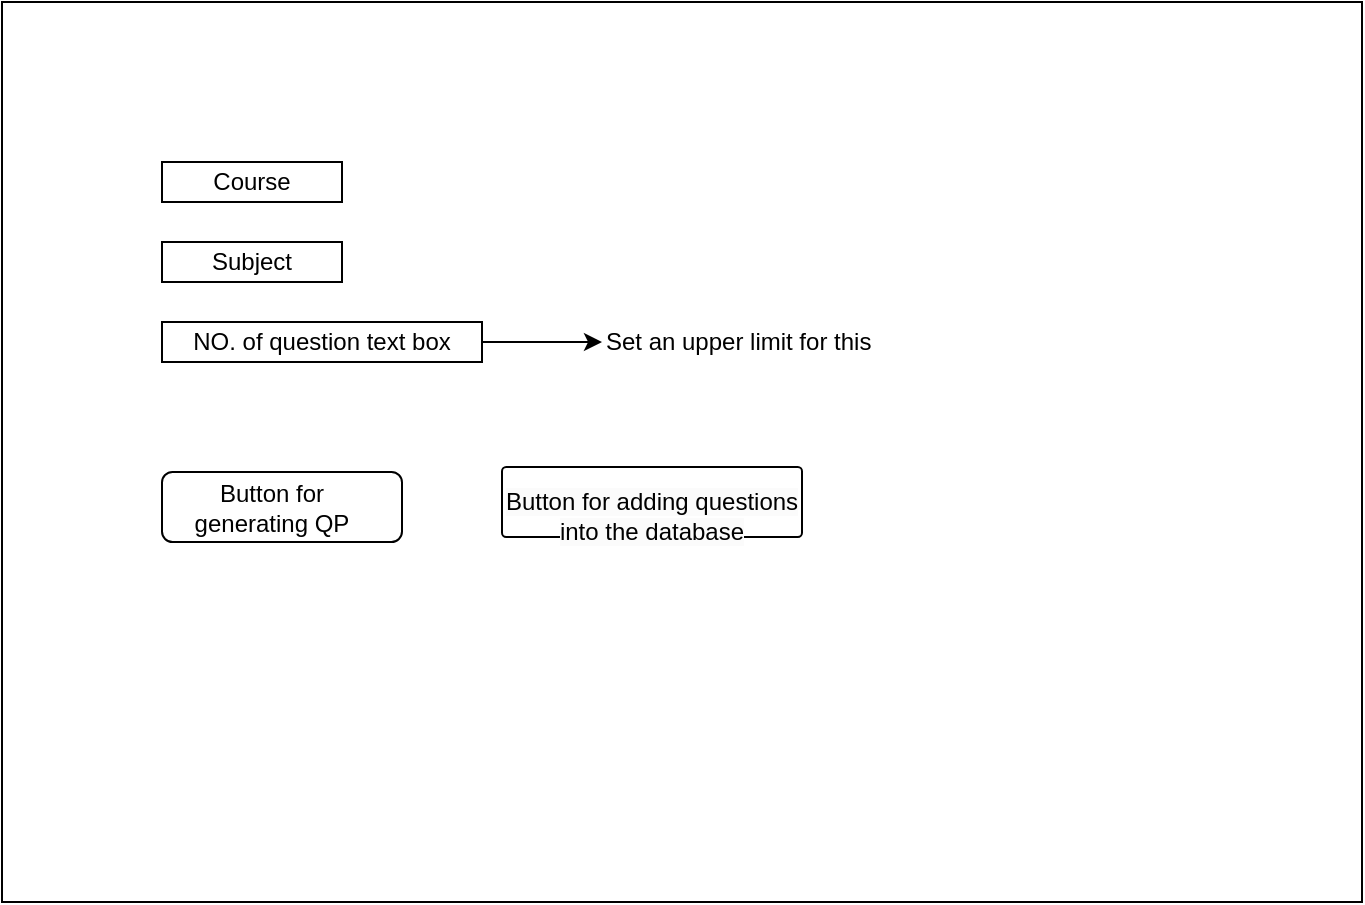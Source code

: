 <mxfile version="20.8.16" type="device"><diagram name="Page-1" id="U0S1QRdTU4Mx36GNP457"><mxGraphModel dx="1104" dy="508" grid="1" gridSize="10" guides="1" tooltips="1" connect="1" arrows="1" fold="1" page="1" pageScale="1" pageWidth="850" pageHeight="1100" math="0" shadow="0"><root><mxCell id="0"/><mxCell id="1" parent="0"/><mxCell id="4YJsLjg1rYLCDmPgfW7b-1" value="" style="rounded=0;whiteSpace=wrap;html=1;" vertex="1" parent="1"><mxGeometry x="120" y="10" width="680" height="450" as="geometry"/></mxCell><mxCell id="4YJsLjg1rYLCDmPgfW7b-2" value="" style="rounded=0;whiteSpace=wrap;html=1;" vertex="1" parent="1"><mxGeometry x="200" y="90" width="90" height="20" as="geometry"/></mxCell><mxCell id="4YJsLjg1rYLCDmPgfW7b-3" value="Course" style="text;strokeColor=none;align=center;fillColor=none;html=1;verticalAlign=middle;whiteSpace=wrap;rounded=0;" vertex="1" parent="1"><mxGeometry x="200" y="90" width="90" height="20" as="geometry"/></mxCell><mxCell id="4YJsLjg1rYLCDmPgfW7b-6" value="" style="rounded=0;whiteSpace=wrap;html=1;" vertex="1" parent="1"><mxGeometry x="200" y="130" width="90" height="20" as="geometry"/></mxCell><mxCell id="4YJsLjg1rYLCDmPgfW7b-9" value="Subject" style="text;strokeColor=none;align=center;fillColor=none;html=1;verticalAlign=middle;whiteSpace=wrap;rounded=0;" vertex="1" parent="1"><mxGeometry x="200" y="130" width="90" height="20" as="geometry"/></mxCell><mxCell id="4YJsLjg1rYLCDmPgfW7b-10" value="" style="rounded=0;whiteSpace=wrap;html=1;" vertex="1" parent="1"><mxGeometry x="200" y="170" width="160" height="20" as="geometry"/></mxCell><mxCell id="4YJsLjg1rYLCDmPgfW7b-13" style="edgeStyle=orthogonalEdgeStyle;rounded=0;orthogonalLoop=1;jettySize=auto;html=1;exitX=1;exitY=0.5;exitDx=0;exitDy=0;" edge="1" parent="1" source="4YJsLjg1rYLCDmPgfW7b-11" target="4YJsLjg1rYLCDmPgfW7b-12"><mxGeometry relative="1" as="geometry"/></mxCell><mxCell id="4YJsLjg1rYLCDmPgfW7b-11" value="NO. of question text box" style="text;strokeColor=none;align=center;fillColor=none;html=1;verticalAlign=middle;whiteSpace=wrap;rounded=0;" vertex="1" parent="1"><mxGeometry x="200" y="170" width="160" height="20" as="geometry"/></mxCell><mxCell id="4YJsLjg1rYLCDmPgfW7b-12" value="Set an upper limit for this&amp;nbsp;" style="text;strokeColor=none;align=center;fillColor=none;html=1;verticalAlign=middle;whiteSpace=wrap;rounded=0;" vertex="1" parent="1"><mxGeometry x="420" y="165" width="140" height="30" as="geometry"/></mxCell><mxCell id="4YJsLjg1rYLCDmPgfW7b-14" value="" style="rounded=1;whiteSpace=wrap;html=1;" vertex="1" parent="1"><mxGeometry x="200" y="245" width="120" height="35" as="geometry"/></mxCell><mxCell id="4YJsLjg1rYLCDmPgfW7b-15" value="Button for generating QP" style="text;strokeColor=none;align=center;fillColor=none;html=1;verticalAlign=middle;whiteSpace=wrap;rounded=0;" vertex="1" parent="1"><mxGeometry x="210" y="247.5" width="90" height="30" as="geometry"/></mxCell><mxCell id="4YJsLjg1rYLCDmPgfW7b-16" value="&lt;br&gt;&lt;br style=&quot;border-color: var(--border-color); color: rgb(0, 0, 0); font-family: Helvetica; font-size: 12px; font-style: normal; font-variant-ligatures: normal; font-variant-caps: normal; font-weight: 400; letter-spacing: normal; orphans: 2; text-align: center; text-indent: 0px; text-transform: none; widows: 2; word-spacing: 0px; -webkit-text-stroke-width: 0px; background-color: rgb(251, 251, 251); text-decoration-thickness: initial; text-decoration-style: initial; text-decoration-color: initial;&quot;&gt;&lt;span style=&quot;border-color: var(--border-color); color: rgb(0, 0, 0); font-family: Helvetica; font-size: 12px; font-style: normal; font-variant-ligatures: normal; font-variant-caps: normal; font-weight: 400; letter-spacing: normal; orphans: 2; text-align: center; text-indent: 0px; text-transform: none; widows: 2; word-spacing: 0px; -webkit-text-stroke-width: 0px; text-decoration-thickness: initial; text-decoration-style: initial; text-decoration-color: initial; background-color: rgb(251, 251, 251); float: none; display: inline !important;&quot;&gt;Button for adding questions into the database&lt;/span&gt;&lt;br style=&quot;border-color: var(--border-color); color: rgb(0, 0, 0); font-family: Helvetica; font-size: 12px; font-style: normal; font-variant-ligatures: normal; font-variant-caps: normal; font-weight: 400; letter-spacing: normal; orphans: 2; text-align: center; text-indent: 0px; text-transform: none; widows: 2; word-spacing: 0px; -webkit-text-stroke-width: 0px; background-color: rgb(251, 251, 251); text-decoration-thickness: initial; text-decoration-style: initial; text-decoration-color: initial;&quot;&gt;&lt;br&gt;" style="rounded=1;whiteSpace=wrap;html=1;arcSize=6;" vertex="1" parent="1"><mxGeometry x="370" y="242.5" width="150" height="35" as="geometry"/></mxCell></root></mxGraphModel></diagram></mxfile>
